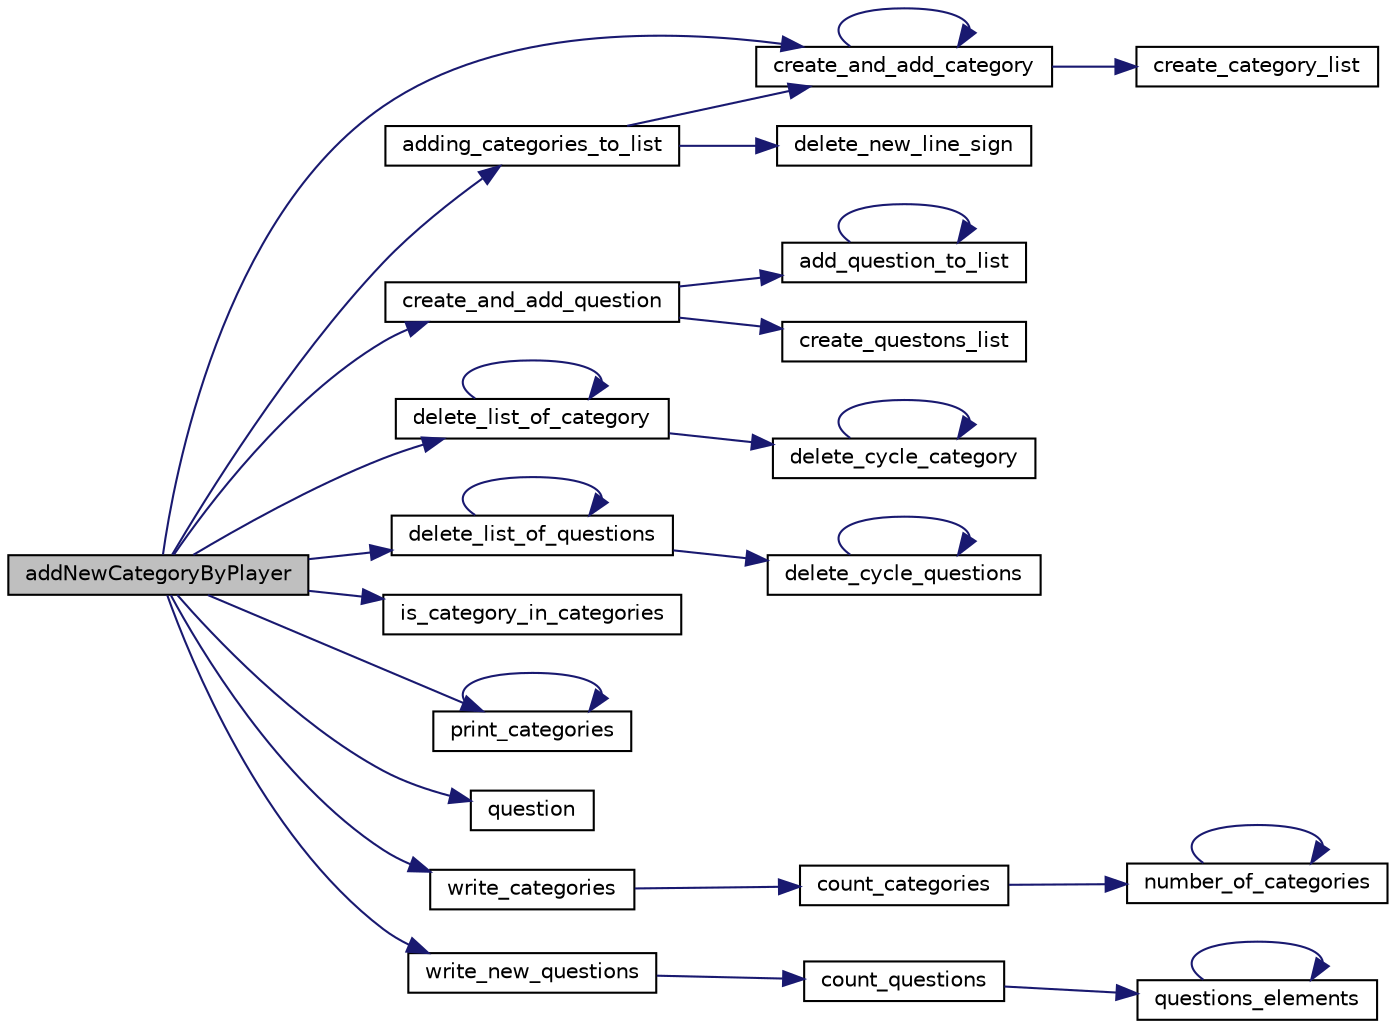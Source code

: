 digraph "addNewCategoryByPlayer"
{
 // LATEX_PDF_SIZE
  edge [fontname="Helvetica",fontsize="10",labelfontname="Helvetica",labelfontsize="10"];
  node [fontname="Helvetica",fontsize="10",shape=record];
  rankdir="LR";
  Node1 [label="addNewCategoryByPlayer",height=0.2,width=0.4,color="black", fillcolor="grey75", style="filled", fontcolor="black",tooltip="Ta funkcja pozwala na dodanie nowej kategorii do quizu."];
  Node1 -> Node2 [color="midnightblue",fontsize="10",style="solid",fontname="Helvetica"];
  Node2 [label="adding_categories_to_list",height=0.2,width=0.4,color="black", fillcolor="white", style="filled",URL="$reading__files_8c.html#a49a730d8f2ecc1c13585b0ec019d7e90",tooltip=" "];
  Node2 -> Node3 [color="midnightblue",fontsize="10",style="solid",fontname="Helvetica"];
  Node3 [label="create_and_add_category",height=0.2,width=0.4,color="black", fillcolor="white", style="filled",URL="$category__functions_8c.html#afc8acd3a0b1d067e6754b1c1f75adcd2",tooltip=" "];
  Node3 -> Node3 [color="midnightblue",fontsize="10",style="solid",fontname="Helvetica"];
  Node3 -> Node4 [color="midnightblue",fontsize="10",style="solid",fontname="Helvetica"];
  Node4 [label="create_category_list",height=0.2,width=0.4,color="black", fillcolor="white", style="filled",URL="$category__functions_8c.html#a5fddee2cfca7a510bb7372e645fbb8ec",tooltip=" "];
  Node2 -> Node5 [color="midnightblue",fontsize="10",style="solid",fontname="Helvetica"];
  Node5 [label="delete_new_line_sign",height=0.2,width=0.4,color="black", fillcolor="white", style="filled",URL="$reading__files_8c.html#aaa612777c252ca71ace4287e1f8c1d16",tooltip=" "];
  Node1 -> Node3 [color="midnightblue",fontsize="10",style="solid",fontname="Helvetica"];
  Node1 -> Node6 [color="midnightblue",fontsize="10",style="solid",fontname="Helvetica"];
  Node6 [label="create_and_add_question",height=0.2,width=0.4,color="black", fillcolor="white", style="filled",URL="$question__functions_8c.html#a745d316a00f5ad87ab76a779e585e473",tooltip=" "];
  Node6 -> Node7 [color="midnightblue",fontsize="10",style="solid",fontname="Helvetica"];
  Node7 [label="add_question_to_list",height=0.2,width=0.4,color="black", fillcolor="white", style="filled",URL="$question__functions_8c.html#a1eecbabf3889027221b67942e4bcc442",tooltip=" "];
  Node7 -> Node7 [color="midnightblue",fontsize="10",style="solid",fontname="Helvetica"];
  Node6 -> Node8 [color="midnightblue",fontsize="10",style="solid",fontname="Helvetica"];
  Node8 [label="create_questons_list",height=0.2,width=0.4,color="black", fillcolor="white", style="filled",URL="$question__functions_8c.html#a02b32cf34d594c27f1d45f3ddc238973",tooltip=" "];
  Node1 -> Node9 [color="midnightblue",fontsize="10",style="solid",fontname="Helvetica"];
  Node9 [label="delete_list_of_category",height=0.2,width=0.4,color="black", fillcolor="white", style="filled",URL="$category__functions_8c.html#abd1390458f93dac50cbecafdefc13b49",tooltip=" "];
  Node9 -> Node10 [color="midnightblue",fontsize="10",style="solid",fontname="Helvetica"];
  Node10 [label="delete_cycle_category",height=0.2,width=0.4,color="black", fillcolor="white", style="filled",URL="$category__functions_8c.html#a83fdf3b84d1599eb72be1b405812a240",tooltip=" "];
  Node10 -> Node10 [color="midnightblue",fontsize="10",style="solid",fontname="Helvetica"];
  Node9 -> Node9 [color="midnightblue",fontsize="10",style="solid",fontname="Helvetica"];
  Node1 -> Node11 [color="midnightblue",fontsize="10",style="solid",fontname="Helvetica"];
  Node11 [label="delete_list_of_questions",height=0.2,width=0.4,color="black", fillcolor="white", style="filled",URL="$question__functions_8c.html#a6fcf467b725c1509d80259275401f8da",tooltip=" "];
  Node11 -> Node12 [color="midnightblue",fontsize="10",style="solid",fontname="Helvetica"];
  Node12 [label="delete_cycle_questions",height=0.2,width=0.4,color="black", fillcolor="white", style="filled",URL="$question__functions_8c.html#ab6ef51094beae9ab4ab227eace1cf486",tooltip=" "];
  Node12 -> Node12 [color="midnightblue",fontsize="10",style="solid",fontname="Helvetica"];
  Node11 -> Node11 [color="midnightblue",fontsize="10",style="solid",fontname="Helvetica"];
  Node1 -> Node13 [color="midnightblue",fontsize="10",style="solid",fontname="Helvetica"];
  Node13 [label="is_category_in_categories",height=0.2,width=0.4,color="black", fillcolor="white", style="filled",URL="$functions_8c.html#a6eb653b0cd5c6284434685810df10347",tooltip="Ta funkcja sprawdza czy podana kategoria juz wystapila czy nie."];
  Node1 -> Node14 [color="midnightblue",fontsize="10",style="solid",fontname="Helvetica"];
  Node14 [label="print_categories",height=0.2,width=0.4,color="black", fillcolor="white", style="filled",URL="$category__functions_8c.html#af14c4a332da973c79710c073a8c0db20",tooltip=" "];
  Node14 -> Node14 [color="midnightblue",fontsize="10",style="solid",fontname="Helvetica"];
  Node1 -> Node15 [color="midnightblue",fontsize="10",style="solid",fontname="Helvetica"];
  Node15 [label="question",height=0.2,width=0.4,color="black", fillcolor="white", style="filled",URL="$question__functions_8c.html#a6b3dccf984be788e61c876c110139af1",tooltip=" "];
  Node1 -> Node16 [color="midnightblue",fontsize="10",style="solid",fontname="Helvetica"];
  Node16 [label="write_categories",height=0.2,width=0.4,color="black", fillcolor="white", style="filled",URL="$adding_new_files_8c.html#a814221be931f9380f60bee883092867a",tooltip="Ta funkcja zapisuje do pliku nowe kategorie."];
  Node16 -> Node17 [color="midnightblue",fontsize="10",style="solid",fontname="Helvetica"];
  Node17 [label="count_categories",height=0.2,width=0.4,color="black", fillcolor="white", style="filled",URL="$category__functions_8c.html#a48b7556eaada65f73699b9d315f94fd6",tooltip=" "];
  Node17 -> Node18 [color="midnightblue",fontsize="10",style="solid",fontname="Helvetica"];
  Node18 [label="number_of_categories",height=0.2,width=0.4,color="black", fillcolor="white", style="filled",URL="$category__functions_8c.html#a93d97ac822a6f4097a484cb4282a3c3f",tooltip=" "];
  Node18 -> Node18 [color="midnightblue",fontsize="10",style="solid",fontname="Helvetica"];
  Node1 -> Node19 [color="midnightblue",fontsize="10",style="solid",fontname="Helvetica"];
  Node19 [label="write_new_questions",height=0.2,width=0.4,color="black", fillcolor="white", style="filled",URL="$adding_new_files_8c.html#aa2e8a16aa8de0164fdcab95224426d9e",tooltip="Ta funkcja zapisuje do pliku nowe pytania."];
  Node19 -> Node20 [color="midnightblue",fontsize="10",style="solid",fontname="Helvetica"];
  Node20 [label="count_questions",height=0.2,width=0.4,color="black", fillcolor="white", style="filled",URL="$question__functions_8c.html#a9750a039284c12828fac0725350c0980",tooltip=" "];
  Node20 -> Node21 [color="midnightblue",fontsize="10",style="solid",fontname="Helvetica"];
  Node21 [label="questions_elements",height=0.2,width=0.4,color="black", fillcolor="white", style="filled",URL="$question__functions_8c.html#a14f5181838b27baa180a1a794b5968c3",tooltip=" "];
  Node21 -> Node21 [color="midnightblue",fontsize="10",style="solid",fontname="Helvetica"];
}

